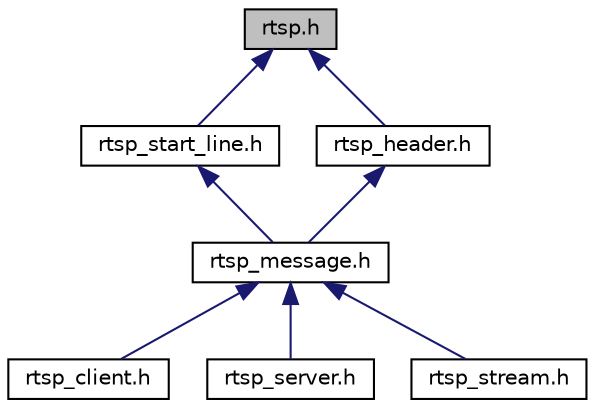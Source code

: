digraph "rtsp.h"
{
  edge [fontname="Helvetica",fontsize="10",labelfontname="Helvetica",labelfontsize="10"];
  node [fontname="Helvetica",fontsize="10",shape=record];
  Node9 [label="rtsp.h",height=0.2,width=0.4,color="black", fillcolor="grey75", style="filled", fontcolor="black"];
  Node9 -> Node10 [dir="back",color="midnightblue",fontsize="10",style="solid",fontname="Helvetica"];
  Node10 [label="rtsp_start_line.h",height=0.2,width=0.4,color="black", fillcolor="white", style="filled",URL="$rtsp__start__line_8h.html",tooltip="RTSP Start Line (request-line/status-line) "];
  Node10 -> Node11 [dir="back",color="midnightblue",fontsize="10",style="solid",fontname="Helvetica"];
  Node11 [label="rtsp_message.h",height=0.2,width=0.4,color="black", fillcolor="white", style="filled",URL="$rtsp__message_8h.html",tooltip="RTSP Message Definition. "];
  Node11 -> Node12 [dir="back",color="midnightblue",fontsize="10",style="solid",fontname="Helvetica"];
  Node12 [label="rtsp_client.h",height=0.2,width=0.4,color="black", fillcolor="white", style="filled",URL="$rtsp__client_8h.html",tooltip="RTSP Client. "];
  Node11 -> Node13 [dir="back",color="midnightblue",fontsize="10",style="solid",fontname="Helvetica"];
  Node13 [label="rtsp_server.h",height=0.2,width=0.4,color="black", fillcolor="white", style="filled",URL="$rtsp__server_8h.html",tooltip="RTSP Server. "];
  Node11 -> Node14 [dir="back",color="midnightblue",fontsize="10",style="solid",fontname="Helvetica"];
  Node14 [label="rtsp_stream.h",height=0.2,width=0.4,color="black", fillcolor="white", style="filled",URL="$rtsp__stream_8h.html",tooltip="RTSP Stream Parser and Generator. "];
  Node9 -> Node15 [dir="back",color="midnightblue",fontsize="10",style="solid",fontname="Helvetica"];
  Node15 [label="rtsp_header.h",height=0.2,width=0.4,color="black", fillcolor="white", style="filled",URL="$rtsp__header_8h.html",tooltip="RTSP Header. "];
  Node15 -> Node11 [dir="back",color="midnightblue",fontsize="10",style="solid",fontname="Helvetica"];
}

